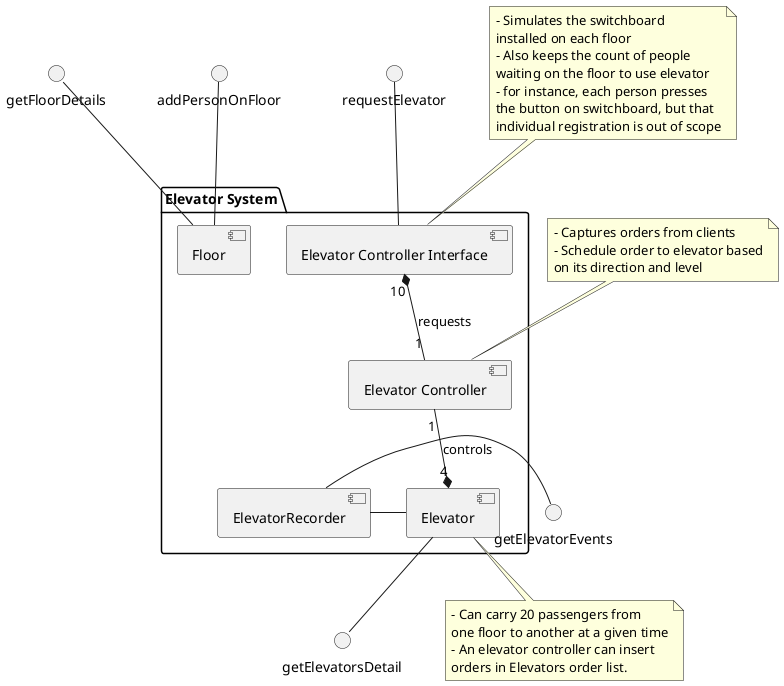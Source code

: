 @startuml

package "Elevator System" {
[Elevator Controller Interface] as ECC
[Elevator Controller] as EC
[Elevator] as E
[ElevatorRecorder] as ER
E -left- ER
ECC "10" *-- "1" EC : requests
EC "1" --* "4" E : controls
[Floor] as Floor
}
E -- getElevatorsDetail
requestElevator -- ECC
getElevatorEvents -left- ER
Floor -up- addPersonOnFloor
Floor -up- getFloorDetails


note bottom of E
 - Can carry 20 passengers from
 one floor to another at a given time
 - An elevator controller can insert
 orders in Elevators order list.
end note

note top of EC
  - Captures orders from clients
  - Schedule order to elevator based
  on its direction and level
end note

note top of ECC
  - Simulates the switchboard
  installed on each floor
  - Also keeps the count of people
  waiting on the floor to use elevator
  - for instance, each person presses
  the button on switchboard, but that
  individual registration is out of scope
end note
@enduml